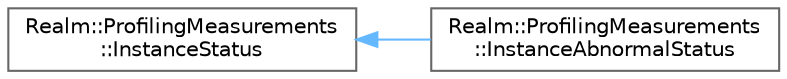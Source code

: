 digraph "Graphical Class Hierarchy"
{
 // LATEX_PDF_SIZE
  bgcolor="transparent";
  edge [fontname=Helvetica,fontsize=10,labelfontname=Helvetica,labelfontsize=10];
  node [fontname=Helvetica,fontsize=10,shape=box,height=0.2,width=0.4];
  rankdir="LR";
  Node0 [id="Node000000",label="Realm::ProfilingMeasurements\l::InstanceStatus",height=0.2,width=0.4,color="grey40", fillcolor="white", style="filled",URL="$structRealm_1_1ProfilingMeasurements_1_1InstanceStatus.html",tooltip=" "];
  Node0 -> Node1 [id="edge276_Node000000_Node000001",dir="back",color="steelblue1",style="solid",tooltip=" "];
  Node1 [id="Node000001",label="Realm::ProfilingMeasurements\l::InstanceAbnormalStatus",height=0.2,width=0.4,color="grey40", fillcolor="white", style="filled",URL="$structRealm_1_1ProfilingMeasurements_1_1InstanceAbnormalStatus.html",tooltip=" "];
}
